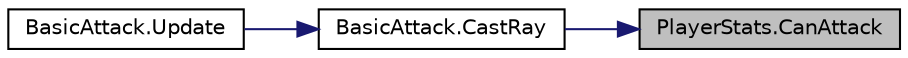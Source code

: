 digraph "PlayerStats.CanAttack"
{
 // INTERACTIVE_SVG=YES
 // LATEX_PDF_SIZE
  bgcolor="transparent";
  edge [fontname="Helvetica",fontsize="10",labelfontname="Helvetica",labelfontsize="10"];
  node [fontname="Helvetica",fontsize="10",shape=record];
  rankdir="RL";
  Node1 [label="PlayerStats.CanAttack",height=0.2,width=0.4,color="black", fillcolor="grey75", style="filled", fontcolor="black",tooltip="Returns true if the current entity can BasicAttack the other."];
  Node1 -> Node2 [dir="back",color="midnightblue",fontsize="10",style="solid",fontname="Helvetica"];
  Node2 [label="BasicAttack.CastRay",height=0.2,width=0.4,color="black",URL="$class_basic_attack.html#a5d09a3ef54dfac2ab6130195c188492e",tooltip=" "];
  Node2 -> Node3 [dir="back",color="midnightblue",fontsize="10",style="solid",fontname="Helvetica"];
  Node3 [label="BasicAttack.Update",height=0.2,width=0.4,color="black",URL="$class_basic_attack.html#abfcbbc50cfd92e9ca75bd41a5ad17990",tooltip=" "];
}
